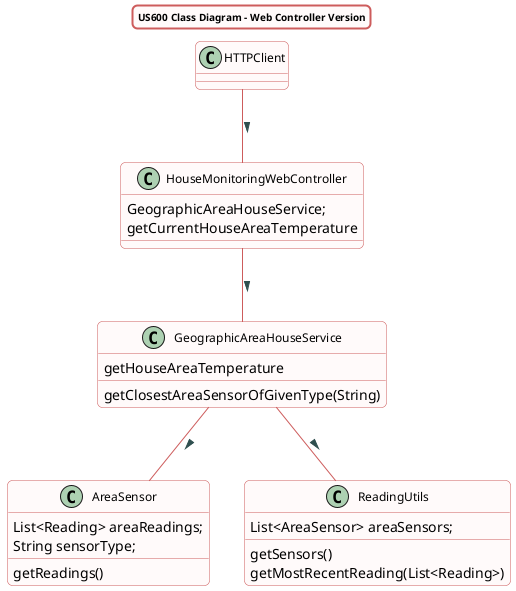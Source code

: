 @startuml
title US600 Class Diagram - Web Controller Version

skinparam titleBorderRoundCorner 10
skinparam titleBorderThickness 2
skinparam titleBorderColor indianred
skinparam titleBackgroundColor Snow
skinparam FontName quicksand
skinparam titleFontSize 10
skinparam roundcorner 10


skinparam class {
 BorderColor indianred
 BackgroundColor indianred
 BackgroundColor Snow
  roundcorner 10
  ArrowFontName Verdana
  ArrowColor indianred
  ArrowFontColor darkslategrey
  FontSize 12
}



HTTPClient -- HouseMonitoringWebController : >
HouseMonitoringWebController -- GeographicAreaHouseService : >
GeographicAreaHouseService -- AreaSensor : >
GeographicAreaHouseService -- ReadingUtils : >

class HouseMonitoringWebController {
GeographicAreaHouseService;
getCurrentHouseAreaTemperature
}

class GeographicAreaHouseService{
getHouseAreaTemperature
getClosestAreaSensorOfGivenType(String)
}

class ReadingUtils{
List<AreaSensor> areaSensors;
getSensors()
}

class AreaSensor{
List<Reading> areaReadings;
String sensorType;
getReadings()
}

class ReadingUtils{
getMostRecentReading(List<Reading>)

}

@enduml